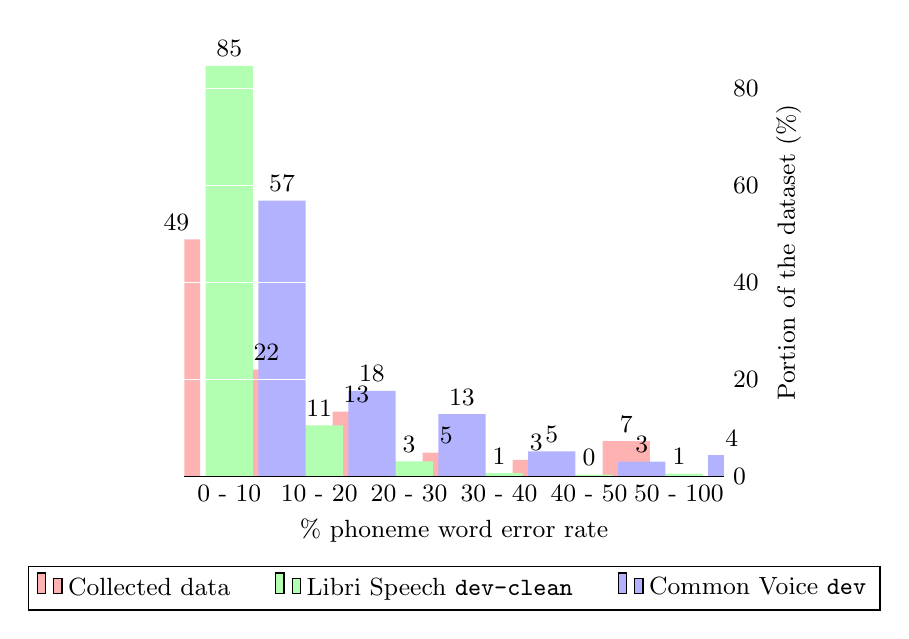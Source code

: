 \begin{tikzpicture}
  \small
 \centering
 \begin{axis}[
    ybar, axis on top,
    bar width=0.6cm,
    ymajorgrids, tick align=inside,
    major grid style={draw=white},
    enlarge y limits={value=.1,upper},
    ymin=0, ymax=84,
    axis x line*=bottom,
    axis y line*=right,
    y axis line style={opacity=0},
    tickwidth=0pt,
    enlarge x limits=true,
    legend style={
      at={(0.5,-0.2)},
      anchor=north,
      legend columns=-1,
      /tikz/every even column/.append style={column sep=0.5cm}
    },
    ylabel={Portion of the dataset (\%)},
    xlabel={\% phoneme word error rate},
    symbolic x coords={
      0 - 10,
      10 - 20,
      20 - 30,
      30 - 40,
      40 - 50,
      50 - 100 },
    xtick=data,
    nodes near coords={
    \pgfmathprintnumber[precision=0, fixed]{\pgfplotspointmeta}
    }
  ]
    \addplot [draw=none, fill=red!30] coordinates {
      (0 - 10, 48.901)
      (10 - 20, 22.034)
      (20 - 30, 13.392)
      (30 - 40, 4.919)
      (40 - 50, 3.454)
      (50 - 100, 7.3)};
    \addplot [draw=none,fill=green!30] coordinates {
      (0 - 10, 84.655)
      (10 - 20, 10.563)
      (20 - 30, 3.113)
      (30 - 40, 0.704)
      (40 - 50, 0.371)
      (50 - 100, 0.593)};
    \addplot [draw=none,fill=blue!30] coordinates {
      (0 - 10, 56.86)
      (10 - 20, 17.639)
      (20 - 30, 12.842)
      (30 - 40, 5.186)
      (40 - 50, 3.066)
      (50 - 100, 4.408)};
  \legend{Collected data,Libri Speech \texttt{dev-clean}, Common Voice \texttt{dev}}
 \end{axis}
\end{tikzpicture}
